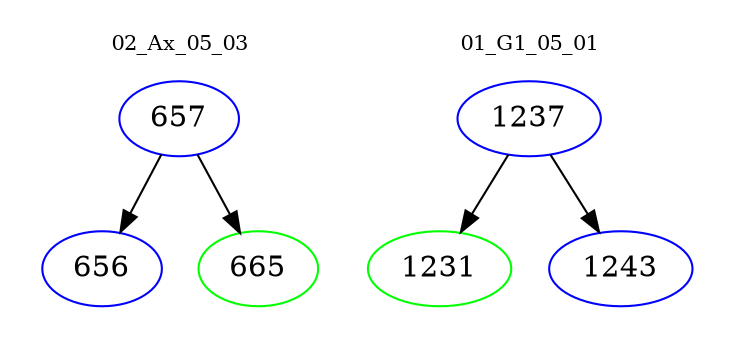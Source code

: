 digraph{
subgraph cluster_0 {
color = white
label = "02_Ax_05_03";
fontsize=10;
T0_657 [label="657", color="blue"]
T0_657 -> T0_656 [color="black"]
T0_656 [label="656", color="blue"]
T0_657 -> T0_665 [color="black"]
T0_665 [label="665", color="green"]
}
subgraph cluster_1 {
color = white
label = "01_G1_05_01";
fontsize=10;
T1_1237 [label="1237", color="blue"]
T1_1237 -> T1_1231 [color="black"]
T1_1231 [label="1231", color="green"]
T1_1237 -> T1_1243 [color="black"]
T1_1243 [label="1243", color="blue"]
}
}
